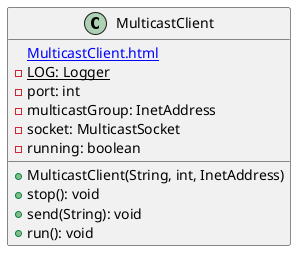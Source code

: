 @startuml

    class MulticastClient {
        [[MulticastClient.html]]
        {static} -LOG: Logger
        -port: int
        -multicastGroup: InetAddress
        -socket: MulticastSocket
        -running: boolean
        +MulticastClient(String, int, InetAddress)
        +stop(): void
        +send(String): void
        +run(): void
    }

@enduml
